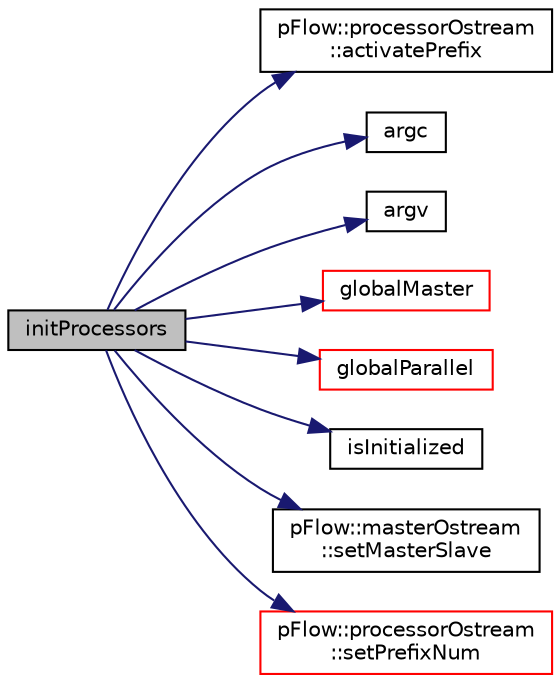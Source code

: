 digraph "initProcessors"
{
 // LATEX_PDF_SIZE
  edge [fontname="Helvetica",fontsize="10",labelfontname="Helvetica",labelfontsize="10"];
  node [fontname="Helvetica",fontsize="10",shape=record];
  rankdir="LR";
  Node1 [label="initProcessors",height=0.2,width=0.4,color="black", fillcolor="grey75", style="filled", fontcolor="black",tooltip="Initialize MPI processors."];
  Node1 -> Node2 [color="midnightblue",fontsize="10",style="solid",fontname="Helvetica"];
  Node2 [label="pFlow::processorOstream\l::activatePrefix",height=0.2,width=0.4,color="black", fillcolor="white", style="filled",URL="$classpFlow_1_1processorOstream.html#aa2768213b957ef38e93c7ed8885a19c9",tooltip="Activate prefix for this stream."];
  Node1 -> Node3 [color="midnightblue",fontsize="10",style="solid",fontname="Helvetica"];
  Node3 [label="argc",height=0.2,width=0.4,color="black", fillcolor="white", style="filled",URL="$classpFlow_1_1processors.html#a6b5d14f6477c2a2ffc4a584fccd4a270",tooltip=" "];
  Node1 -> Node4 [color="midnightblue",fontsize="10",style="solid",fontname="Helvetica"];
  Node4 [label="argv",height=0.2,width=0.4,color="black", fillcolor="white", style="filled",URL="$classpFlow_1_1processors.html#a7a337e96a9bbe5764e39bf211806f5f3",tooltip=" "];
  Node1 -> Node5 [color="midnightblue",fontsize="10",style="solid",fontname="Helvetica"];
  Node5 [label="globalMaster",height=0.2,width=0.4,color="red", fillcolor="white", style="filled",URL="$classpFlow_1_1processors.html#a9b35ef739b3be47c11669f263e5186ff",tooltip="Is this processor the master processor?"];
  Node1 -> Node8 [color="midnightblue",fontsize="10",style="solid",fontname="Helvetica"];
  Node8 [label="globalParallel",height=0.2,width=0.4,color="red", fillcolor="white", style="filled",URL="$classpFlow_1_1processors.html#af72411c365e83148a65659b34060ef8e",tooltip="Is this a parallel MPI run."];
  Node1 -> Node10 [color="midnightblue",fontsize="10",style="solid",fontname="Helvetica"];
  Node10 [label="isInitialized",height=0.2,width=0.4,color="black", fillcolor="white", style="filled",URL="$classpFlow_1_1processors.html#a04321e4762171080622518d52bc4624a",tooltip="Is MPI initialized?"];
  Node1 -> Node11 [color="midnightblue",fontsize="10",style="solid",fontname="Helvetica"];
  Node11 [label="pFlow::masterOstream\l::setMasterSlave",height=0.2,width=0.4,color="black", fillcolor="white", style="filled",URL="$classpFlow_1_1masterOstream.html#a9d31a58823cc12753b382e1ced231b0f",tooltip="Set if this processor is slave or master."];
  Node1 -> Node12 [color="midnightblue",fontsize="10",style="solid",fontname="Helvetica"];
  Node12 [label="pFlow::processorOstream\l::setPrefixNum",height=0.2,width=0.4,color="red", fillcolor="white", style="filled",URL="$classpFlow_1_1processorOstream.html#a42b4a0b0ca2aa86b5af71a2c90138f10",tooltip="Set processor number to be used in the prefix."];
}
